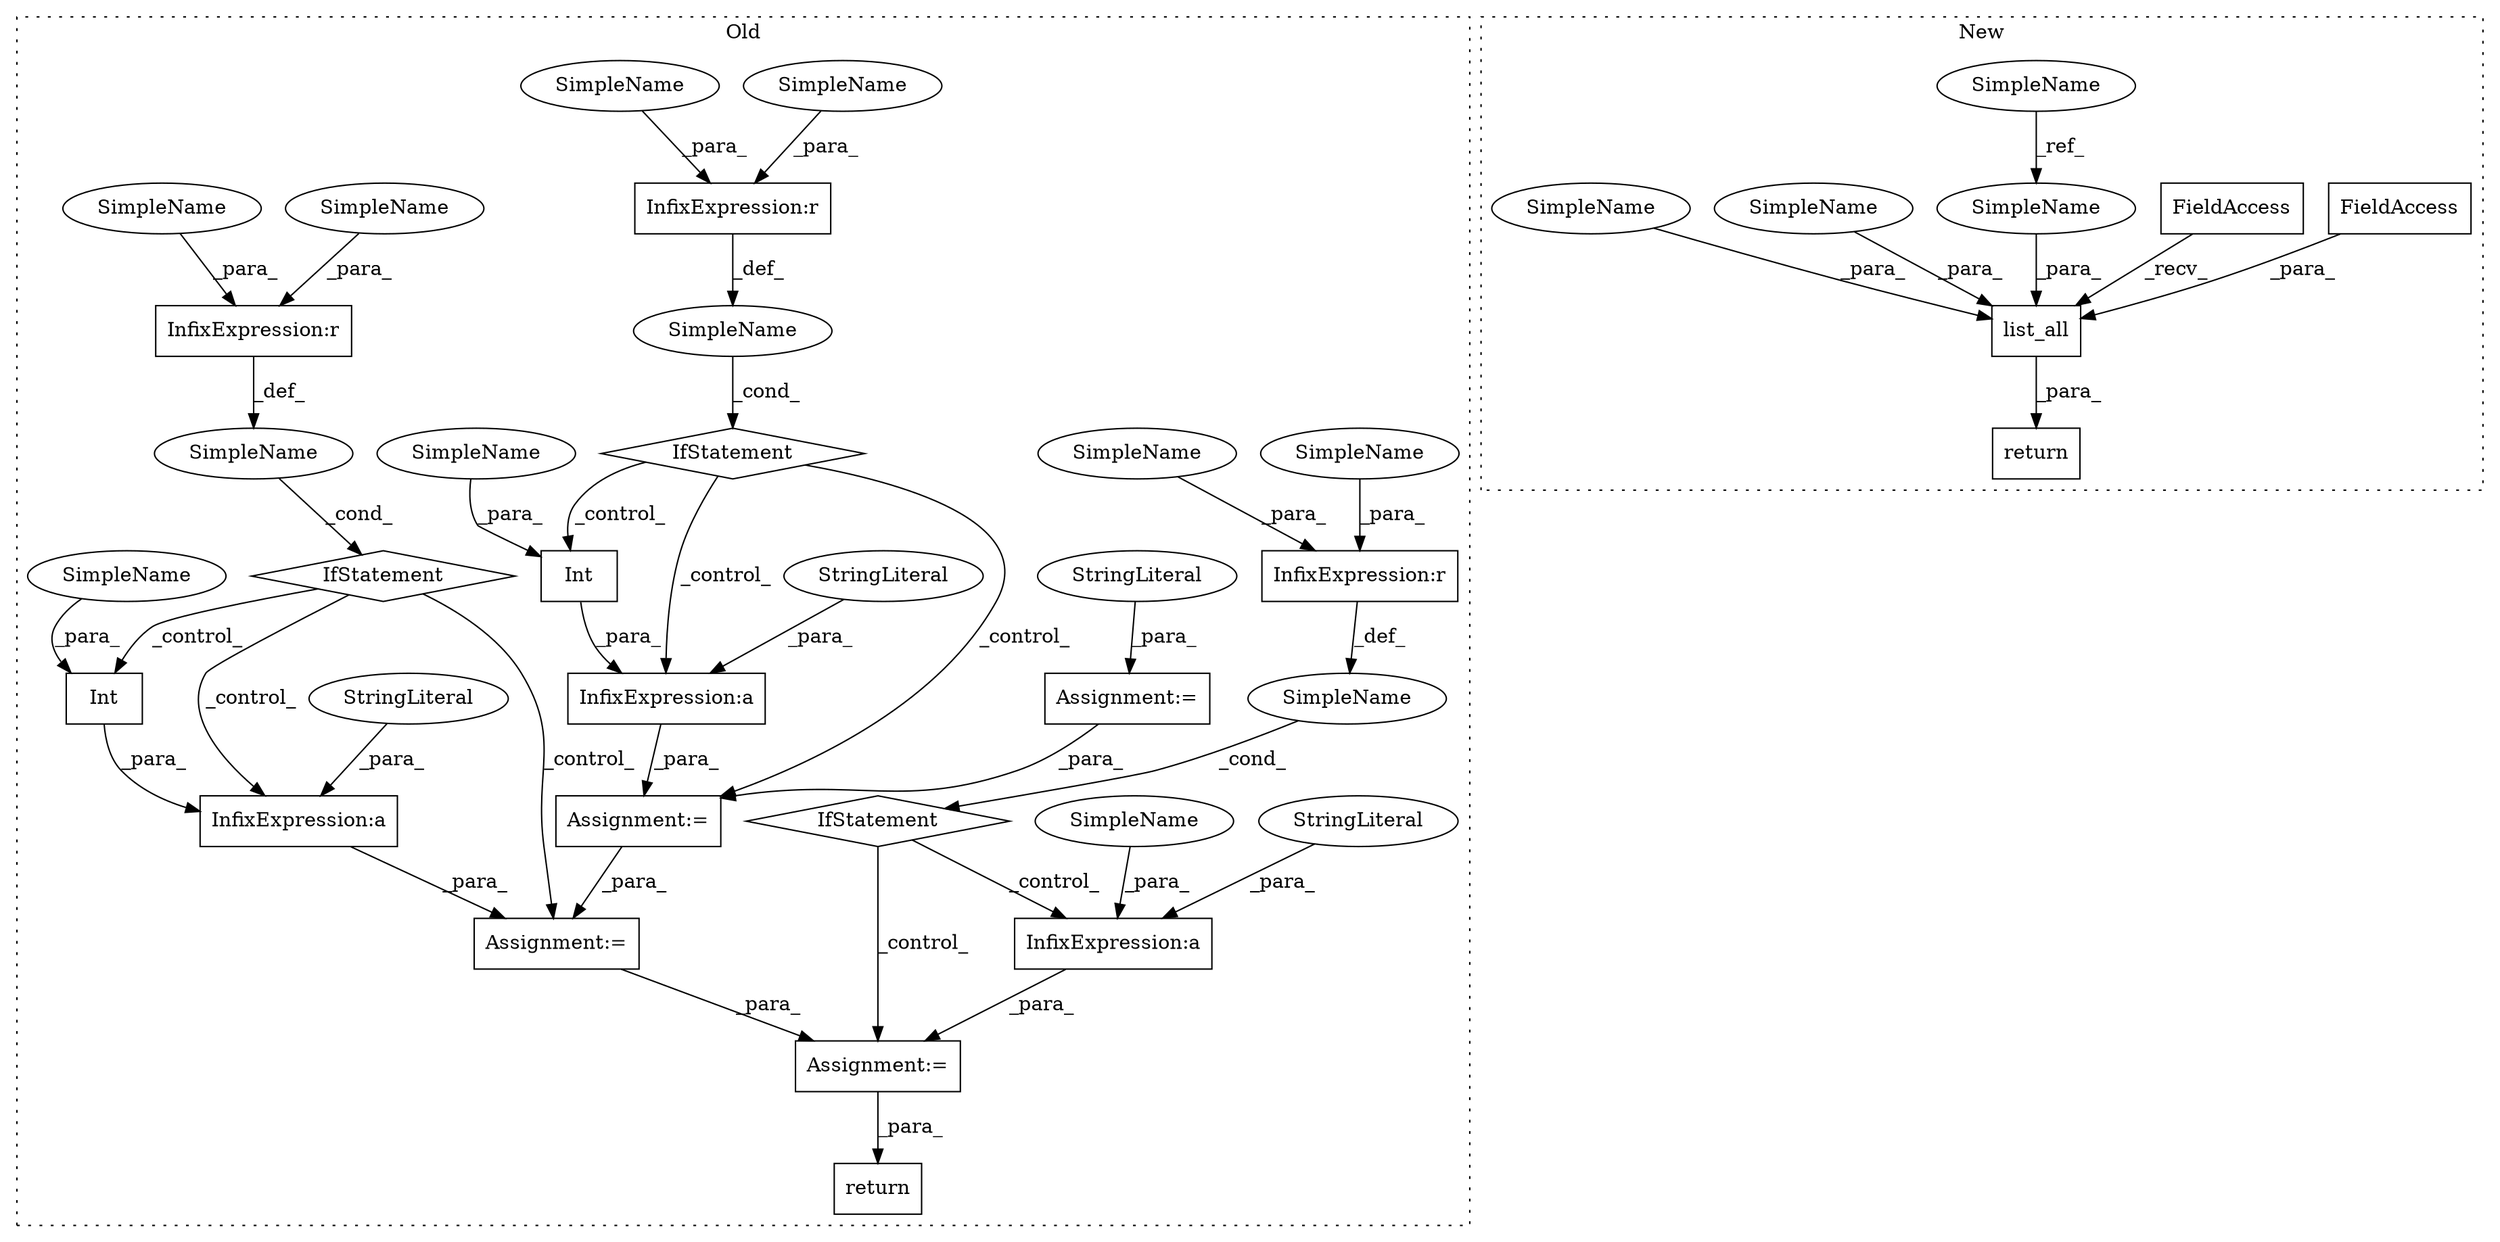 digraph G {
subgraph cluster0 {
1 [label="IfStatement" a="25" s="3529,3545" l="4,2" shape="diamond"];
3 [label="InfixExpression:a" a="27" s="3576" l="3" shape="box"];
4 [label="InfixExpression:r" a="27" s="3537" l="4" shape="box"];
7 [label="SimpleName" a="42" s="" l="" shape="ellipse"];
8 [label="StringLiteral" a="45" s="3566" l="10" shape="ellipse"];
9 [label="Assignment:=" a="7" s="3563" l="2" shape="box"];
10 [label="InfixExpression:a" a="27" s="3240" l="3" shape="box"];
11 [label="SimpleName" a="42" s="" l="" shape="ellipse"];
12 [label="Int" a="32" s="3243,3253" l="4,1" shape="box"];
13 [label="InfixExpression:a" a="27" s="3315" l="3" shape="box"];
14 [label="InfixExpression:r" a="27" s="3199" l="4" shape="box"];
15 [label="SimpleName" a="42" s="" l="" shape="ellipse"];
16 [label="Int" a="32" s="3318,3326" l="4,1" shape="box"];
18 [label="InfixExpression:r" a="27" s="3275" l="4" shape="box"];
19 [label="StringLiteral" a="45" s="3228" l="12" shape="ellipse"];
20 [label="StringLiteral" a="45" s="3304" l="11" shape="ellipse"];
21 [label="IfStatement" a="25" s="3189,3207" l="4,2" shape="diamond"];
22 [label="Assignment:=" a="7" s="3225" l="2" shape="box"];
23 [label="IfStatement" a="25" s="3267,3283" l="4,2" shape="diamond"];
24 [label="Assignment:=" a="7" s="3170" l="1" shape="box"];
25 [label="StringLiteral" a="45" s="3171" l="12" shape="ellipse"];
26 [label="Assignment:=" a="7" s="3301" l="2" shape="box"];
27 [label="return" a="41" s="3660" l="7" shape="box"];
29 [label="SimpleName" a="42" s="3533" l="4" shape="ellipse"];
30 [label="SimpleName" a="42" s="3579" l="4" shape="ellipse"];
33 [label="SimpleName" a="42" s="3279" l="4" shape="ellipse"];
34 [label="SimpleName" a="42" s="3203" l="4" shape="ellipse"];
35 [label="SimpleName" a="42" s="3541" l="4" shape="ellipse"];
36 [label="SimpleName" a="42" s="3247" l="6" shape="ellipse"];
37 [label="SimpleName" a="42" s="3193" l="6" shape="ellipse"];
39 [label="SimpleName" a="42" s="3322" l="4" shape="ellipse"];
40 [label="SimpleName" a="42" s="3271" l="4" shape="ellipse"];
label = "Old";
style="dotted";
}
subgraph cluster1 {
2 [label="list_all" a="32" s="3201,3249" l="9,1" shape="box"];
5 [label="FieldAccess" a="22" s="3210" l="12" shape="box"];
6 [label="FieldAccess" a="22" s="3188" l="12" shape="box"];
17 [label="SimpleName" a="42" s="3118" l="4" shape="ellipse"];
28 [label="return" a="41" s="3181" l="7" shape="box"];
31 [label="SimpleName" a="42" s="3235" l="4" shape="ellipse"];
32 [label="SimpleName" a="42" s="3230" l="4" shape="ellipse"];
38 [label="SimpleName" a="42" s="3223" l="6" shape="ellipse"];
label = "New";
style="dotted";
}
1 -> 9 [label="_control_"];
1 -> 3 [label="_control_"];
2 -> 28 [label="_para_"];
3 -> 9 [label="_para_"];
4 -> 7 [label="_def_"];
5 -> 2 [label="_para_"];
6 -> 2 [label="_recv_"];
7 -> 1 [label="_cond_"];
8 -> 3 [label="_para_"];
9 -> 27 [label="_para_"];
10 -> 22 [label="_para_"];
11 -> 21 [label="_cond_"];
12 -> 10 [label="_para_"];
13 -> 26 [label="_para_"];
14 -> 11 [label="_def_"];
15 -> 23 [label="_cond_"];
16 -> 13 [label="_para_"];
17 -> 32 [label="_ref_"];
18 -> 15 [label="_def_"];
19 -> 10 [label="_para_"];
20 -> 13 [label="_para_"];
21 -> 12 [label="_control_"];
21 -> 22 [label="_control_"];
21 -> 10 [label="_control_"];
22 -> 26 [label="_para_"];
23 -> 26 [label="_control_"];
23 -> 13 [label="_control_"];
23 -> 16 [label="_control_"];
24 -> 22 [label="_para_"];
25 -> 24 [label="_para_"];
26 -> 9 [label="_para_"];
29 -> 4 [label="_para_"];
30 -> 3 [label="_para_"];
31 -> 2 [label="_para_"];
32 -> 2 [label="_para_"];
33 -> 18 [label="_para_"];
34 -> 14 [label="_para_"];
35 -> 4 [label="_para_"];
36 -> 12 [label="_para_"];
37 -> 14 [label="_para_"];
38 -> 2 [label="_para_"];
39 -> 16 [label="_para_"];
40 -> 18 [label="_para_"];
}